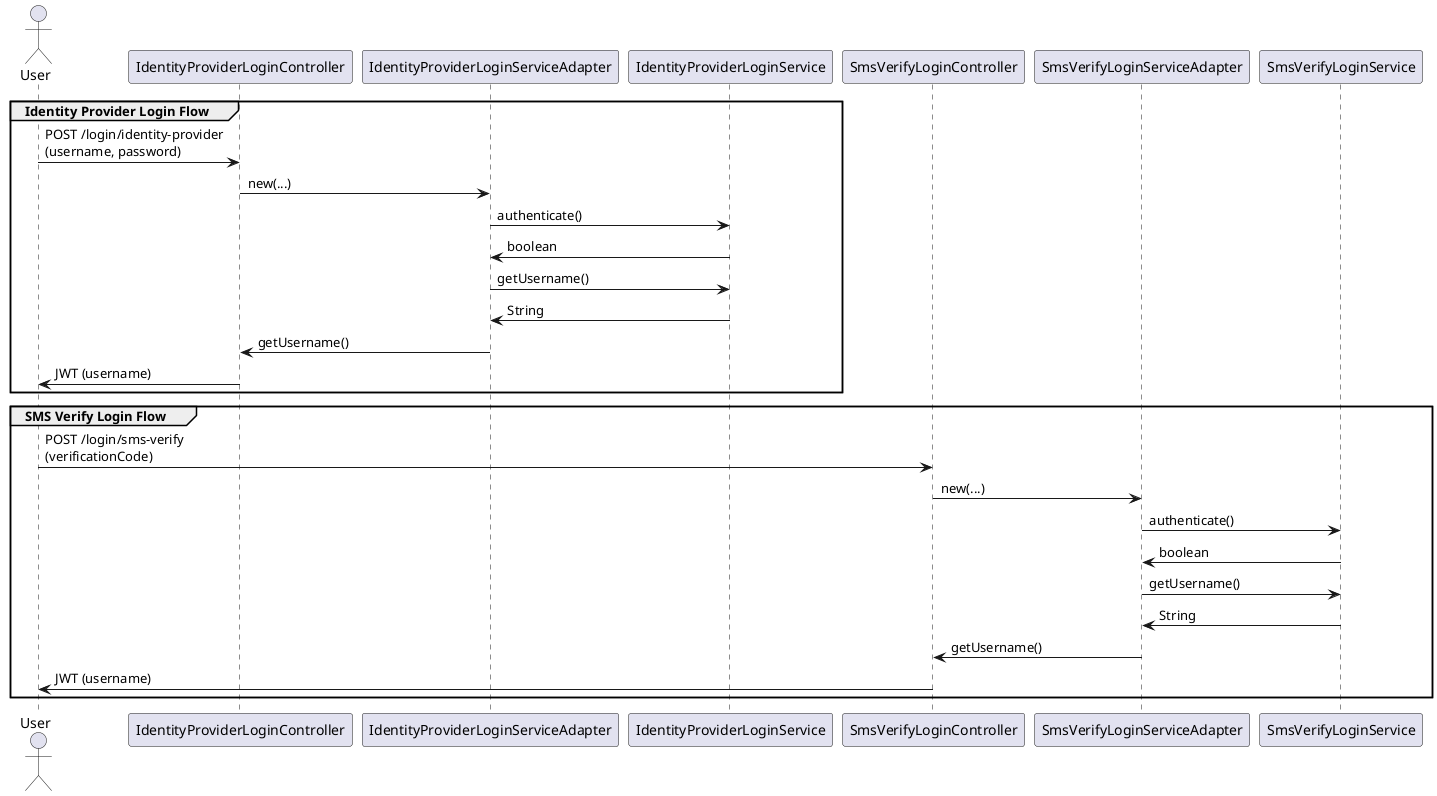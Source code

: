 @startuml Adapter Pattern Sequence Diagram
actor User

group Identity Provider Login Flow
    User -> IdentityProviderLoginController : POST /login/identity-provider\n(username, password)
    IdentityProviderLoginController -> IdentityProviderLoginServiceAdapter : new(...)
    IdentityProviderLoginServiceAdapter -> IdentityProviderLoginService : authenticate()
    IdentityProviderLoginService -> IdentityProviderLoginServiceAdapter : boolean
    IdentityProviderLoginServiceAdapter -> IdentityProviderLoginService : getUsername()
    IdentityProviderLoginService -> IdentityProviderLoginServiceAdapter : String
    IdentityProviderLoginServiceAdapter -> IdentityProviderLoginController : getUsername()
    IdentityProviderLoginController -> User : JWT (username)
end

group SMS Verify Login Flow
    User -> SmsVerifyLoginController : POST /login/sms-verify\n(verificationCode)
    SmsVerifyLoginController -> SmsVerifyLoginServiceAdapter : new(...)
    SmsVerifyLoginServiceAdapter -> SmsVerifyLoginService : authenticate()
    SmsVerifyLoginService -> SmsVerifyLoginServiceAdapter : boolean
    SmsVerifyLoginServiceAdapter -> SmsVerifyLoginService : getUsername()
    SmsVerifyLoginService -> SmsVerifyLoginServiceAdapter : String
    SmsVerifyLoginServiceAdapter -> SmsVerifyLoginController : getUsername()
    SmsVerifyLoginController -> User : JWT (username)
end
@enduml
